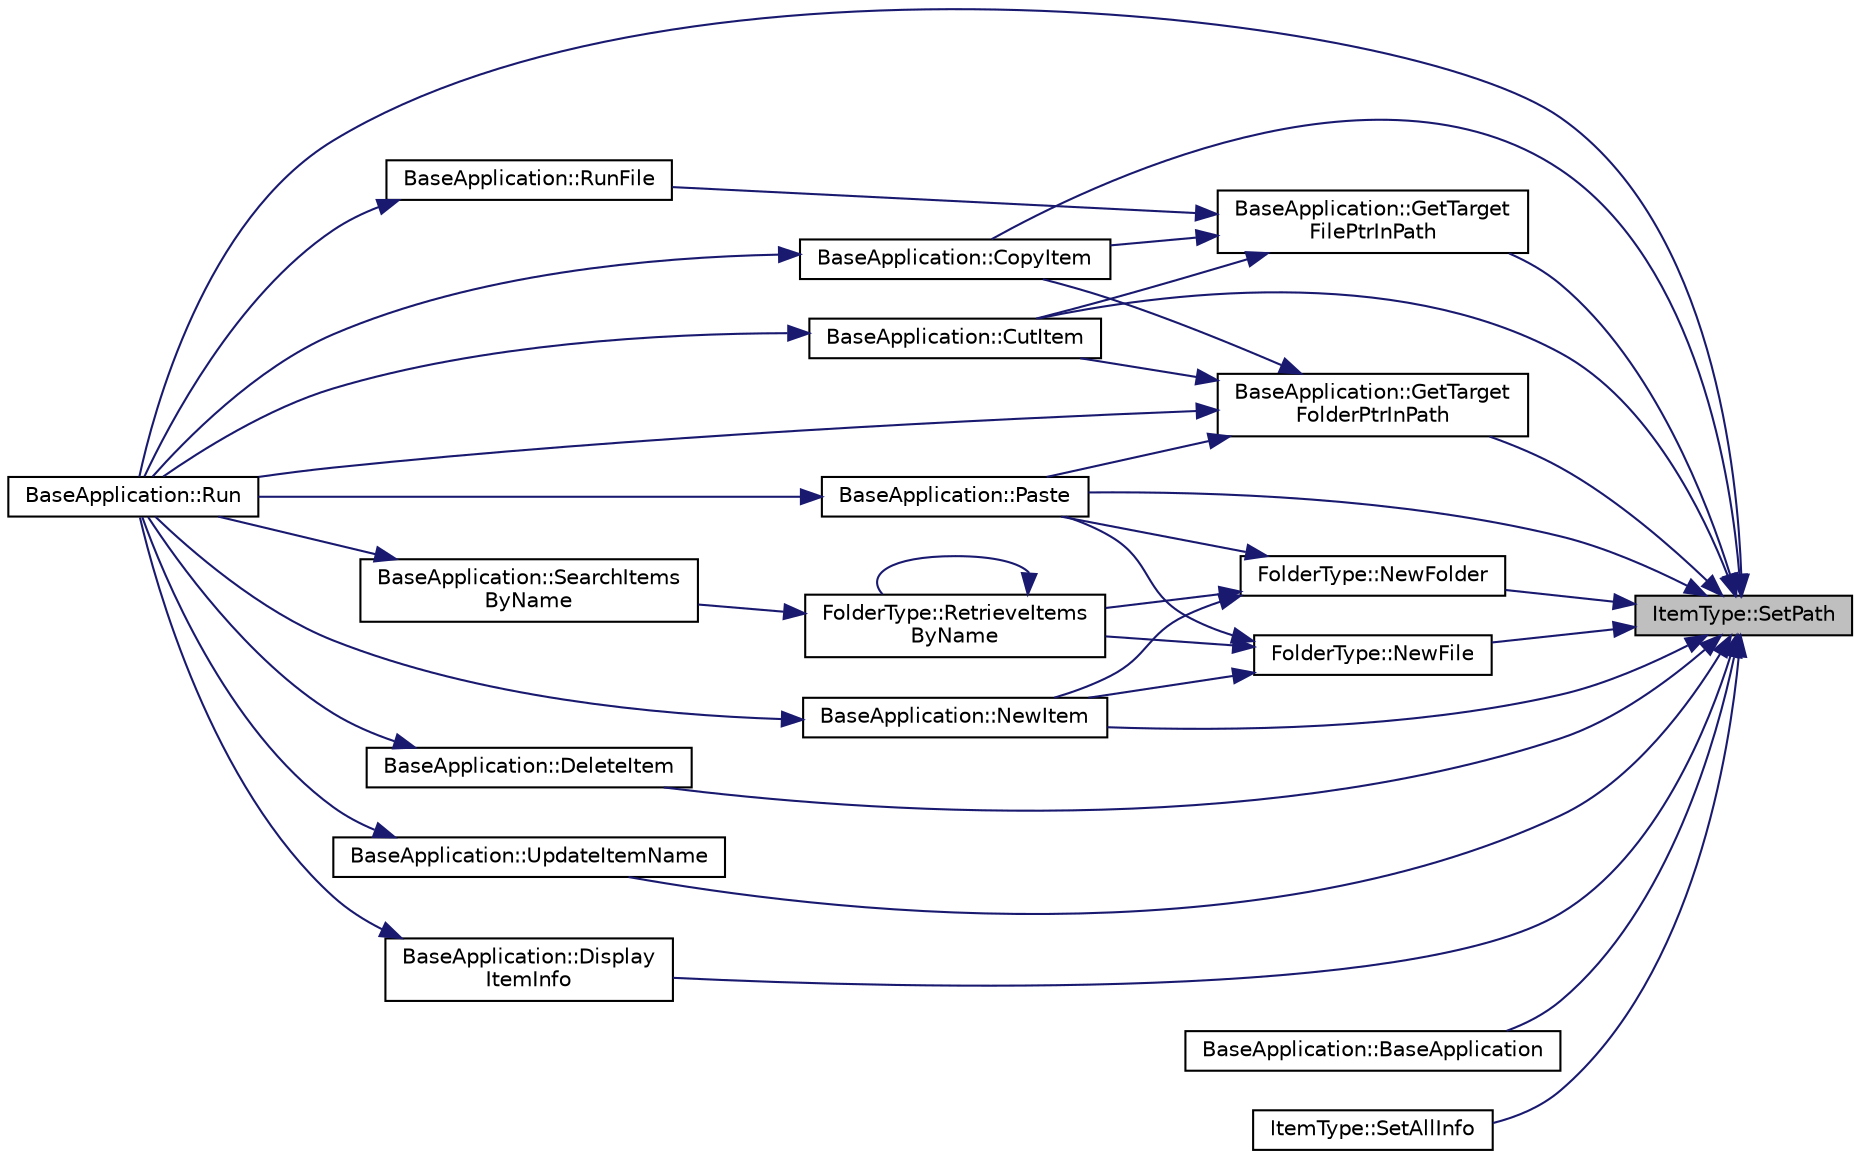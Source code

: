 digraph "ItemType::SetPath"
{
 // LATEX_PDF_SIZE
  edge [fontname="Helvetica",fontsize="10",labelfontname="Helvetica",labelfontsize="10"];
  node [fontname="Helvetica",fontsize="10",shape=record];
  rankdir="RL";
  Node232 [label="ItemType::SetPath",height=0.2,width=0.4,color="black", fillcolor="grey75", style="filled", fontcolor="black",tooltip="Set Item path."];
  Node232 -> Node233 [dir="back",color="midnightblue",fontsize="10",style="solid",fontname="Helvetica"];
  Node233 [label="BaseApplication::Run",height=0.2,width=0.4,color="black", fillcolor="white", style="filled",URL="$class_base_application.html#a8f2ce8add401a3b537f041df9f7ef978",tooltip="Program driver."];
  Node232 -> Node234 [dir="back",color="midnightblue",fontsize="10",style="solid",fontname="Helvetica"];
  Node234 [label="BaseApplication::GetTarget\lFolderPtrInPath",height=0.2,width=0.4,color="black", fillcolor="white", style="filled",URL="$class_base_application.html#a8bcc37c5ac700ff9dca8b0acf8589a5d",tooltip="using Path processor find TargetFolder @detail trace the folder path"];
  Node234 -> Node233 [dir="back",color="midnightblue",fontsize="10",style="solid",fontname="Helvetica"];
  Node234 -> Node235 [dir="back",color="midnightblue",fontsize="10",style="solid",fontname="Helvetica"];
  Node235 [label="BaseApplication::CopyItem",height=0.2,width=0.4,color="black", fillcolor="white", style="filled",URL="$class_base_application.html#af39725a09486b8746e54e59781deee99",tooltip="Copy Item. @detail operation copy [target] [value] copy [target] store on Heap copy [target] [value] ..."];
  Node235 -> Node233 [dir="back",color="midnightblue",fontsize="10",style="solid",fontname="Helvetica"];
  Node234 -> Node236 [dir="back",color="midnightblue",fontsize="10",style="solid",fontname="Helvetica"];
  Node236 [label="BaseApplication::CutItem",height=0.2,width=0.4,color="black", fillcolor="white", style="filled",URL="$class_base_application.html#a0457f13f4b461515b9930424b5328cd0",tooltip="cut/move Item. @detail operation cut [target] [value] cut [target] store on Heap and delete it cut [t..."];
  Node236 -> Node233 [dir="back",color="midnightblue",fontsize="10",style="solid",fontname="Helvetica"];
  Node234 -> Node237 [dir="back",color="midnightblue",fontsize="10",style="solid",fontname="Helvetica"];
  Node237 [label="BaseApplication::Paste",height=0.2,width=0.4,color="black", fillcolor="white", style="filled",URL="$class_base_application.html#a567c67b347b15a02f194fa0d39d744f1",tooltip="paste Item. @detail operation paste [value] paste [target] paste heap data to Value default value is ..."];
  Node237 -> Node233 [dir="back",color="midnightblue",fontsize="10",style="solid",fontname="Helvetica"];
  Node232 -> Node238 [dir="back",color="midnightblue",fontsize="10",style="solid",fontname="Helvetica"];
  Node238 [label="BaseApplication::GetTarget\lFilePtrInPath",height=0.2,width=0.4,color="black", fillcolor="white", style="filled",URL="$class_base_application.html#abe08155a16acff227b954da9f0eed6e4",tooltip="using Path processor find TargetFile @detail trace the file path"];
  Node238 -> Node239 [dir="back",color="midnightblue",fontsize="10",style="solid",fontname="Helvetica"];
  Node239 [label="BaseApplication::RunFile",height=0.2,width=0.4,color="black", fillcolor="white", style="filled",URL="$class_base_application.html#adecbc4b863bc92fc6dbc79efcf7ae7a6",tooltip="Run File. @detail operation run [Target]."];
  Node239 -> Node233 [dir="back",color="midnightblue",fontsize="10",style="solid",fontname="Helvetica"];
  Node238 -> Node235 [dir="back",color="midnightblue",fontsize="10",style="solid",fontname="Helvetica"];
  Node238 -> Node236 [dir="back",color="midnightblue",fontsize="10",style="solid",fontname="Helvetica"];
  Node232 -> Node240 [dir="back",color="midnightblue",fontsize="10",style="solid",fontname="Helvetica"];
  Node240 [label="BaseApplication::NewItem",height=0.2,width=0.4,color="black", fillcolor="white", style="filled",URL="$class_base_application.html#ab4822da88f1aae5e7d57aaf6ad962a78",tooltip="Create New Item in Current Folder. @detail operation mkdir [Value] (folder) or touch [Value] (file) m..."];
  Node240 -> Node233 [dir="back",color="midnightblue",fontsize="10",style="solid",fontname="Helvetica"];
  Node232 -> Node241 [dir="back",color="midnightblue",fontsize="10",style="solid",fontname="Helvetica"];
  Node241 [label="BaseApplication::DeleteItem",height=0.2,width=0.4,color="black", fillcolor="white", style="filled",URL="$class_base_application.html#aa796bf53038391061da76617f2eb55aa",tooltip=" "];
  Node241 -> Node233 [dir="back",color="midnightblue",fontsize="10",style="solid",fontname="Helvetica"];
  Node232 -> Node242 [dir="back",color="midnightblue",fontsize="10",style="solid",fontname="Helvetica"];
  Node242 [label="BaseApplication::UpdateItemName",height=0.2,width=0.4,color="black", fillcolor="white", style="filled",URL="$class_base_application.html#a6146aad1d248e5cd6cf2623591be7ecc",tooltip="Update Item Name you search in Current Folder. @detail operation update [target] [value] it can be on..."];
  Node242 -> Node233 [dir="back",color="midnightblue",fontsize="10",style="solid",fontname="Helvetica"];
  Node232 -> Node235 [dir="back",color="midnightblue",fontsize="10",style="solid",fontname="Helvetica"];
  Node232 -> Node236 [dir="back",color="midnightblue",fontsize="10",style="solid",fontname="Helvetica"];
  Node232 -> Node237 [dir="back",color="midnightblue",fontsize="10",style="solid",fontname="Helvetica"];
  Node232 -> Node243 [dir="back",color="midnightblue",fontsize="10",style="solid",fontname="Helvetica"];
  Node243 [label="BaseApplication::Display\lItemInfo",height=0.2,width=0.4,color="black", fillcolor="white", style="filled",URL="$class_base_application.html#a8a64db7c6a721e65f4736b0fb3f0414e",tooltip="Display the Current Item Information which is in currentfolder on Screen. @detail operation info [Val..."];
  Node243 -> Node233 [dir="back",color="midnightblue",fontsize="10",style="solid",fontname="Helvetica"];
  Node232 -> Node244 [dir="back",color="midnightblue",fontsize="10",style="solid",fontname="Helvetica"];
  Node244 [label="BaseApplication::BaseApplication",height=0.2,width=0.4,color="black", fillcolor="white", style="filled",URL="$class_base_application.html#ab1ef66f8f9dd1496d06dcc05e24e0b92",tooltip=" "];
  Node232 -> Node245 [dir="back",color="midnightblue",fontsize="10",style="solid",fontname="Helvetica"];
  Node245 [label="FolderType::NewFolder",height=0.2,width=0.4,color="black", fillcolor="white", style="filled",URL="$class_folder_type.html#a8eb3417a222cca4a306da0755644b98a",tooltip="Create New Folder in Current Folder. @detail If Folder name is overlap, add the number that how much ..."];
  Node245 -> Node240 [dir="back",color="midnightblue",fontsize="10",style="solid",fontname="Helvetica"];
  Node245 -> Node237 [dir="back",color="midnightblue",fontsize="10",style="solid",fontname="Helvetica"];
  Node245 -> Node246 [dir="back",color="midnightblue",fontsize="10",style="solid",fontname="Helvetica"];
  Node246 [label="FolderType::RetrieveItems\lByName",height=0.2,width=0.4,color="black", fillcolor="white", style="filled",URL="$class_folder_type.html#aa510fd12acb7cc3408e24eb28657c810",tooltip=" "];
  Node246 -> Node247 [dir="back",color="midnightblue",fontsize="10",style="solid",fontname="Helvetica"];
  Node247 [label="BaseApplication::SearchItems\lByName",height=0.2,width=0.4,color="black", fillcolor="white", style="filled",URL="$class_base_application.html#a151a0f325cc865e21364723891f82a7a",tooltip="Retrieve and Display all Items that contain the keword in all child path."];
  Node247 -> Node233 [dir="back",color="midnightblue",fontsize="10",style="solid",fontname="Helvetica"];
  Node246 -> Node246 [dir="back",color="midnightblue",fontsize="10",style="solid",fontname="Helvetica"];
  Node232 -> Node248 [dir="back",color="midnightblue",fontsize="10",style="solid",fontname="Helvetica"];
  Node248 [label="FolderType::NewFile",height=0.2,width=0.4,color="black", fillcolor="white", style="filled",URL="$class_folder_type.html#ae03b14686e13839c1fc4a1bc56795402",tooltip="Create New File in Current Folder. @detail If File name is overlap, add the number that how much is o..."];
  Node248 -> Node240 [dir="back",color="midnightblue",fontsize="10",style="solid",fontname="Helvetica"];
  Node248 -> Node237 [dir="back",color="midnightblue",fontsize="10",style="solid",fontname="Helvetica"];
  Node248 -> Node246 [dir="back",color="midnightblue",fontsize="10",style="solid",fontname="Helvetica"];
  Node232 -> Node249 [dir="back",color="midnightblue",fontsize="10",style="solid",fontname="Helvetica"];
  Node249 [label="ItemType::SetAllInfo",height=0.2,width=0.4,color="black", fillcolor="white", style="filled",URL="$class_item_type.html#a1c62b9161ae9a36482c3c7d2982f098f",tooltip="Set Item All Info. (For Redefinition) @detail Do not use this except reading data!"];
}
